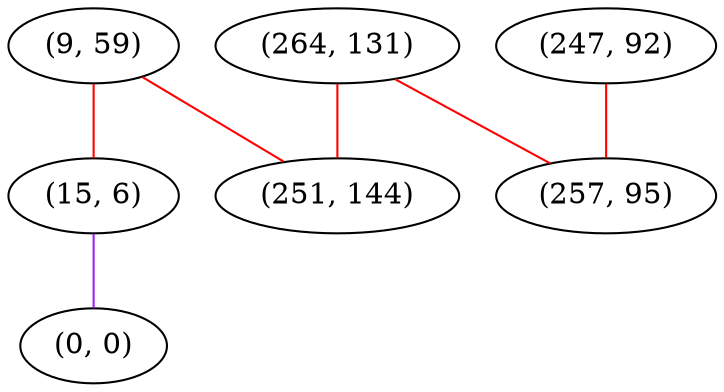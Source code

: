 graph "" {
"(264, 131)";
"(9, 59)";
"(247, 92)";
"(251, 144)";
"(15, 6)";
"(0, 0)";
"(257, 95)";
"(264, 131)" -- "(251, 144)"  [color=red, key=0, weight=1];
"(264, 131)" -- "(257, 95)"  [color=red, key=0, weight=1];
"(9, 59)" -- "(251, 144)"  [color=red, key=0, weight=1];
"(9, 59)" -- "(15, 6)"  [color=red, key=0, weight=1];
"(247, 92)" -- "(257, 95)"  [color=red, key=0, weight=1];
"(15, 6)" -- "(0, 0)"  [color=purple, key=0, weight=4];
}
